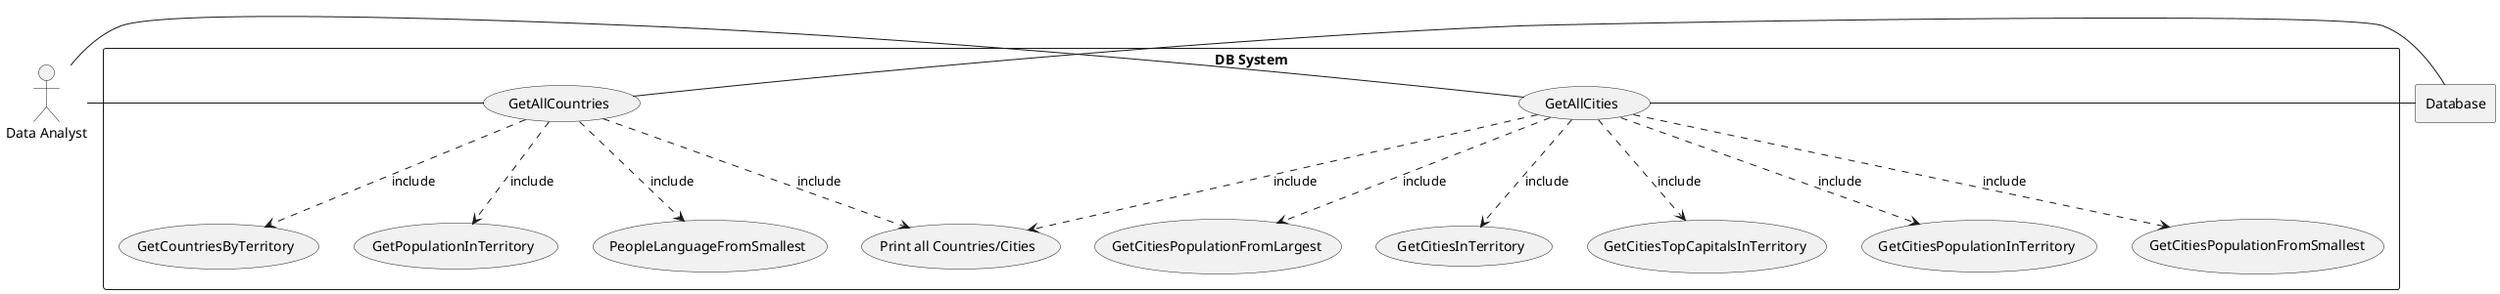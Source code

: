 @startuml

actor HR as "Data Analyst"

rectangle Database

rectangle "DB System" {
    usecase UC1 as "GetAllCities"

    usecase UC2 as "GetAllCountries"

    usecase UC3 as "GetCountriesByTerritory"

    usecase UC4 as "Print all Countries/Cities"

    usecase UC5 as "GetCitiesPopulationFromSmallest"

    usecase UC6 as "GetCitiesPopulationFromLargest"

    usecase UC7 as "GetCitiesInTerritory"

    usecase UC8 as "GetCitiesTopCapitalsInTerritory"

    usecase UC9 as "GetPopulationInTerritory"

    usecase UC10 as "GetCitiesPopulationInTerritory"

    usecase UC11 as "PeopleLanguageFromSmallest"


    HR - UC1
    HR - UC2


    UC1 ..> UC4 : include
    UC1 ..> UC5 : include
    UC1 ..> UC6 : include
    UC1 ..> UC7 : include
    UC1 ..> UC8 : include
    UC1 ..> UC10 : include

    UC2 ..> UC4 : include
    UC2 ..> UC3 : include
    UC2 ..> UC9 : include
    UC2 ..> UC11 : include

    UC1 - Database
    UC2 - Database
}

@enduml